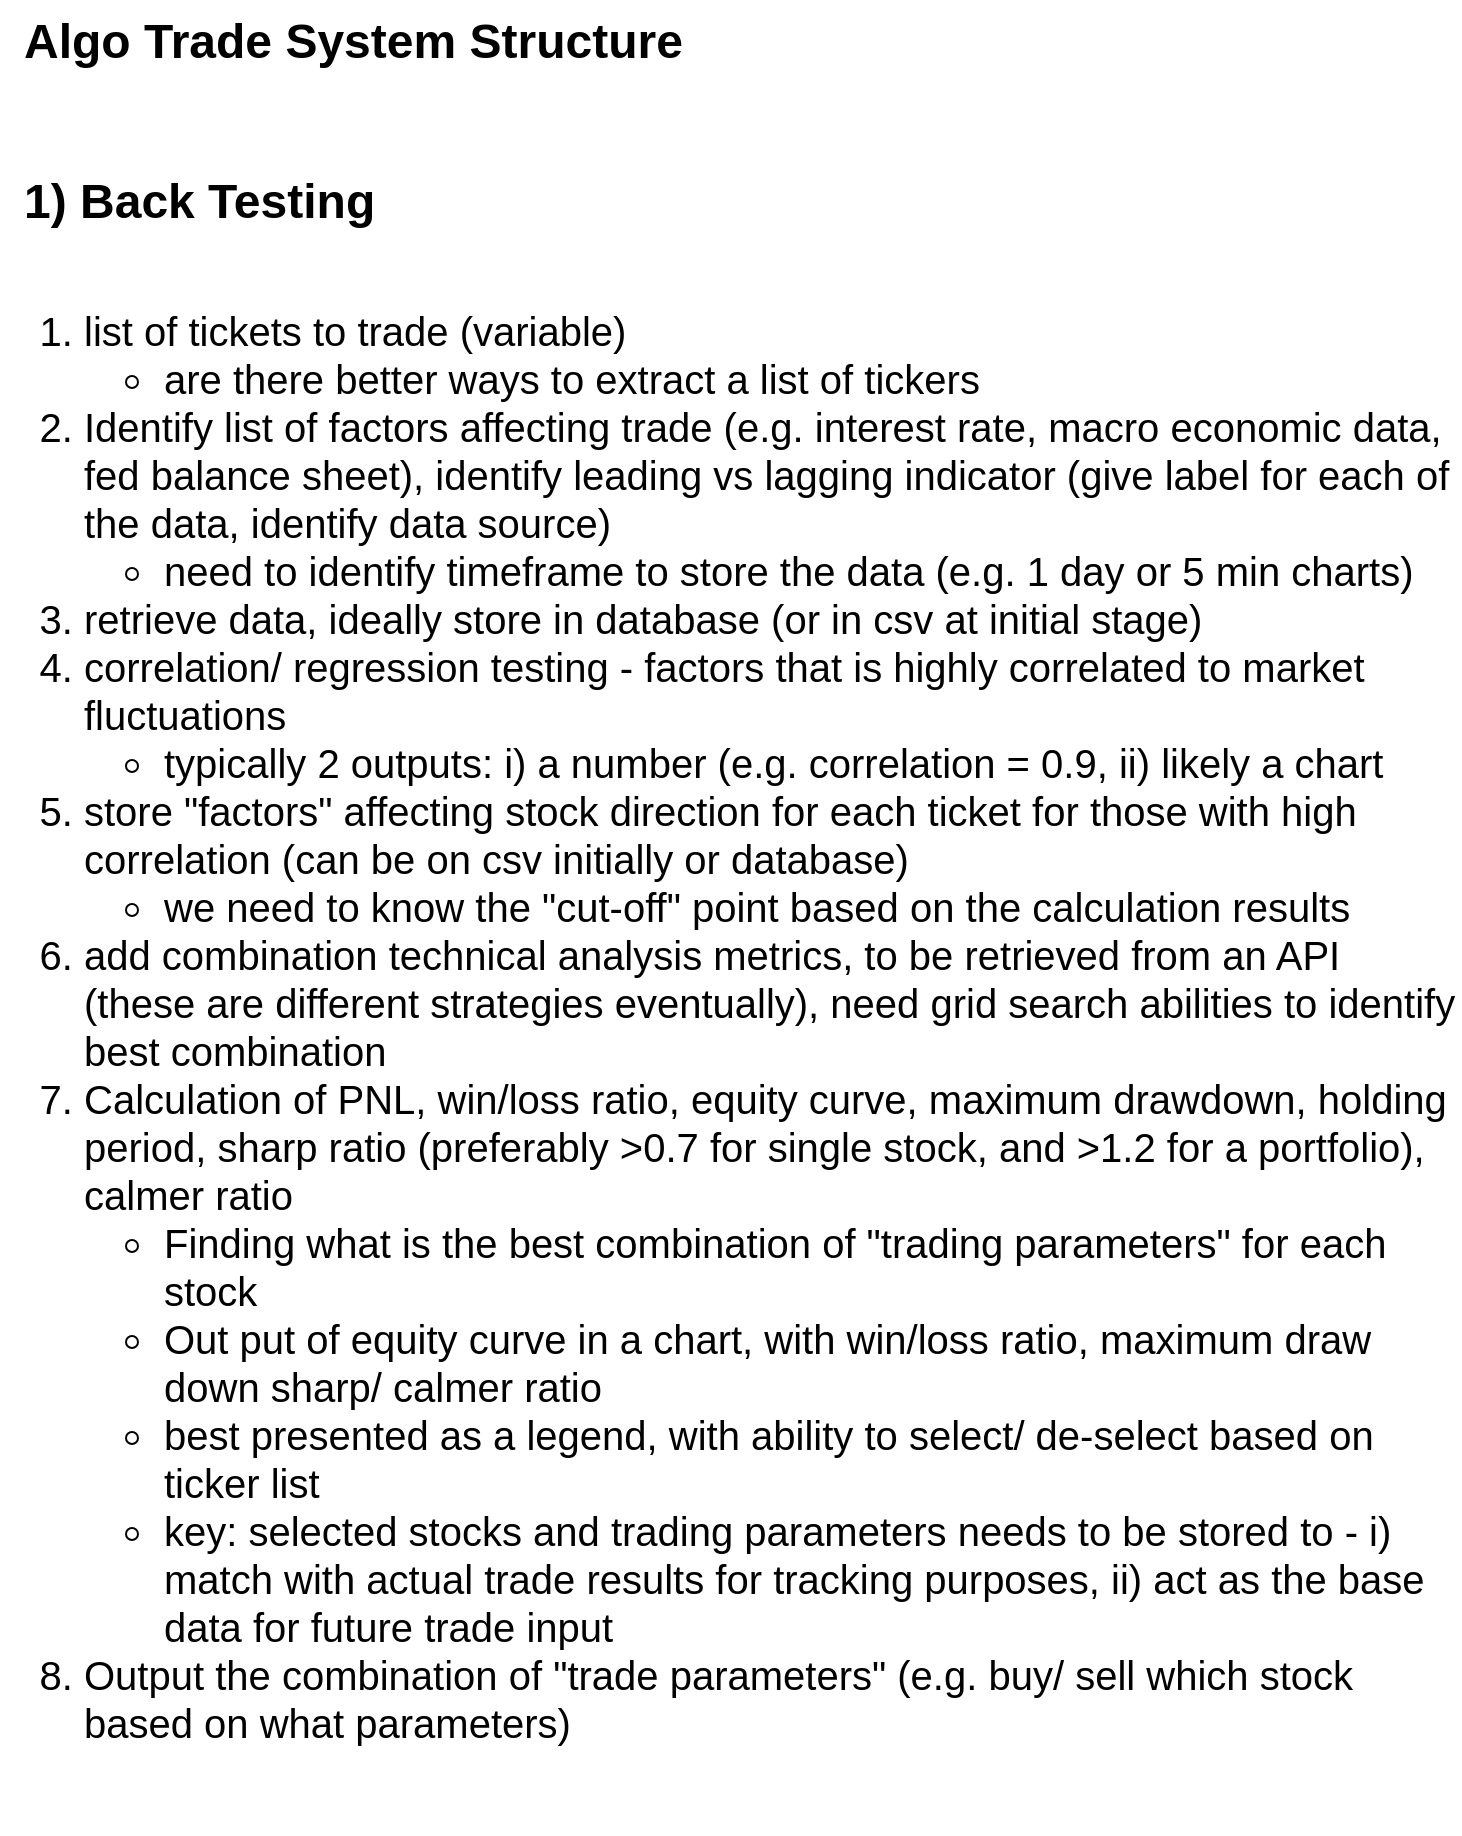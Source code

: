 <mxfile version="24.4.0" type="github">
  <diagram id="C5RBs43oDa-KdzZeNtuy" name="Page-1">
    <mxGraphModel dx="934" dy="485" grid="1" gridSize="10" guides="1" tooltips="1" connect="1" arrows="1" fold="1" page="1" pageScale="1" pageWidth="827" pageHeight="1169" math="0" shadow="0">
      <root>
        <mxCell id="WIyWlLk6GJQsqaUBKTNV-0" />
        <mxCell id="WIyWlLk6GJQsqaUBKTNV-1" parent="WIyWlLk6GJQsqaUBKTNV-0" />
        <mxCell id="uCSFxvEHEAkHabznlq8F-0" value="&lt;h1 style=&quot;margin-top: 0px;&quot;&gt;&lt;span style=&quot;background-color: initial;&quot;&gt;Algo Trade System Structure&lt;/span&gt;&lt;/h1&gt;" style="text;html=1;whiteSpace=wrap;overflow=hidden;rounded=0;" vertex="1" parent="WIyWlLk6GJQsqaUBKTNV-1">
          <mxGeometry x="40" y="30" width="420" height="50" as="geometry" />
        </mxCell>
        <mxCell id="uCSFxvEHEAkHabznlq8F-1" value="&lt;h1 style=&quot;margin-top: 0px;&quot;&gt;&lt;span style=&quot;background-color: initial;&quot;&gt;1) Back Testing&lt;/span&gt;&lt;/h1&gt;" style="text;html=1;whiteSpace=wrap;overflow=hidden;rounded=0;" vertex="1" parent="WIyWlLk6GJQsqaUBKTNV-1">
          <mxGeometry x="40" y="110" width="420" height="50" as="geometry" />
        </mxCell>
        <mxCell id="uCSFxvEHEAkHabznlq8F-3" value="&lt;div style=&quot;font-size: 20px;&quot;&gt;&lt;ol style=&quot;&quot;&gt;&lt;li style=&quot;&quot;&gt;&lt;font style=&quot;font-size: 20px;&quot;&gt;list of tickets to trade (variable)&lt;/font&gt;&lt;/li&gt;&lt;ul&gt;&lt;li style=&quot;&quot;&gt;&lt;font style=&quot;font-size: 20px;&quot;&gt;are there better ways to extract a list of tickers&lt;/font&gt;&lt;/li&gt;&lt;/ul&gt;&lt;li style=&quot;&quot;&gt;&lt;font style=&quot;font-size: 20px;&quot;&gt;Identify list of factors affecting trade (e.g. interest rate, macro economic data, fed balance sheet), identify leading vs lagging indicator (give label for each of the data, identify data source)&lt;/font&gt;&lt;/li&gt;&lt;ul style=&quot;&quot;&gt;&lt;li&gt;&lt;font style=&quot;font-size: 20px;&quot;&gt;need to identify timeframe to store the data (e.g. 1 day or 5 min charts)&lt;/font&gt;&lt;/li&gt;&lt;/ul&gt;&lt;li style=&quot;&quot;&gt;&lt;font style=&quot;font-size: 20px;&quot;&gt;retrieve data, ideally store in database (or in csv at initial stage)&lt;/font&gt;&lt;/li&gt;&lt;li style=&quot;&quot;&gt;&lt;font style=&quot;font-size: 20px;&quot;&gt;correlation/ regression testing - factors that is highly correlated to market fluctuations&lt;/font&gt;&lt;/li&gt;&lt;ul&gt;&lt;li&gt;&lt;span style=&quot;background-color: initial;&quot;&gt;typically 2 outputs: i) a number (e.g. correlation = 0.9, ii) likely a chart&lt;/span&gt;&lt;/li&gt;&lt;/ul&gt;&lt;li style=&quot;&quot;&gt;&lt;font style=&quot;font-size: 20px;&quot;&gt;store &quot;factors&quot; affecting stock direction for each ticket for those with high correlation (can be on csv initially or database)&lt;/font&gt;&lt;/li&gt;&lt;ul&gt;&lt;li style=&quot;&quot;&gt;&lt;font style=&quot;font-size: 20px;&quot;&gt;we need to know the &quot;cut-off&quot; point based on the calculation results&lt;/font&gt;&lt;/li&gt;&lt;/ul&gt;&lt;li style=&quot;&quot;&gt;&lt;font style=&quot;font-size: 20px;&quot;&gt;add combination technical analysis metrics, to be retrieved from an API (these are different strategies eventually), need grid search abilities to identify best combination&lt;/font&gt;&lt;/li&gt;&lt;li style=&quot;&quot;&gt;&lt;font style=&quot;font-size: 20px;&quot;&gt;Calculation of PNL, win/loss ratio, equity curve, maximum drawdown, holding period, sharp ratio (preferably &amp;gt;0.7 for single stock, and &amp;gt;1.2 for a portfolio), calmer ratio&lt;/font&gt;&lt;/li&gt;&lt;ul style=&quot;&quot;&gt;&lt;li&gt;&lt;span style=&quot;background-color: initial;&quot;&gt;&lt;font style=&quot;font-size: 20px;&quot;&gt;Finding what is the best combination of &quot;trading parameters&quot; for each stock&lt;/font&gt;&lt;/span&gt;&lt;/li&gt;&lt;li&gt;&lt;span style=&quot;background-color: initial;&quot;&gt;&lt;font style=&quot;font-size: 20px;&quot;&gt;Out put of equity curve in a chart, with win/loss ratio, maximum draw down sharp/ calmer ratio&amp;nbsp;&lt;/font&gt;&lt;/span&gt;&lt;/li&gt;&lt;li&gt;&lt;span style=&quot;background-color: initial;&quot;&gt;&lt;font style=&quot;font-size: 20px;&quot;&gt;best presented as a legend, with ability to select/ de-select based on ticker list&lt;/font&gt;&lt;/span&gt;&lt;/li&gt;&lt;li&gt;&lt;span style=&quot;background-color: initial;&quot;&gt;&lt;font style=&quot;font-size: 20px;&quot;&gt;key: selected stocks and trading parameters needs to be stored to - i) match with actual trade results for tracking purposes, ii) act as the base data for future trade input&lt;/font&gt;&lt;/span&gt;&lt;/li&gt;&lt;/ul&gt;&lt;li style=&quot;&quot;&gt;&lt;font style=&quot;font-size: 20px;&quot;&gt;Output the combination of &quot;trade parameters&quot; (e.g. buy/ sell which stock based on what parameters)&lt;/font&gt;&lt;/li&gt;&lt;/ol&gt;&lt;/div&gt;&lt;div style=&quot;font-size: 20px;&quot;&gt;&lt;font style=&quot;font-size: 20px;&quot;&gt;&lt;br&gt;&lt;/font&gt;&lt;/div&gt;" style="text;html=1;align=left;verticalAlign=middle;whiteSpace=wrap;rounded=0;" vertex="1" parent="WIyWlLk6GJQsqaUBKTNV-1">
          <mxGeometry x="30" y="240" width="730" height="630" as="geometry" />
        </mxCell>
      </root>
    </mxGraphModel>
  </diagram>
</mxfile>
